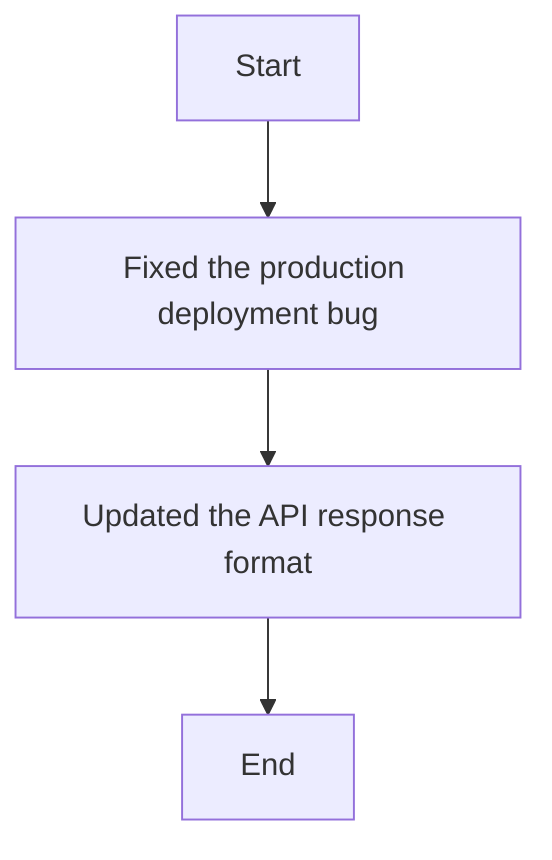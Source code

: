 graph TD
A[Start] --> B[Fixed the production deployment bug]
B --> C[Updated the API response format]
C --> D[End]